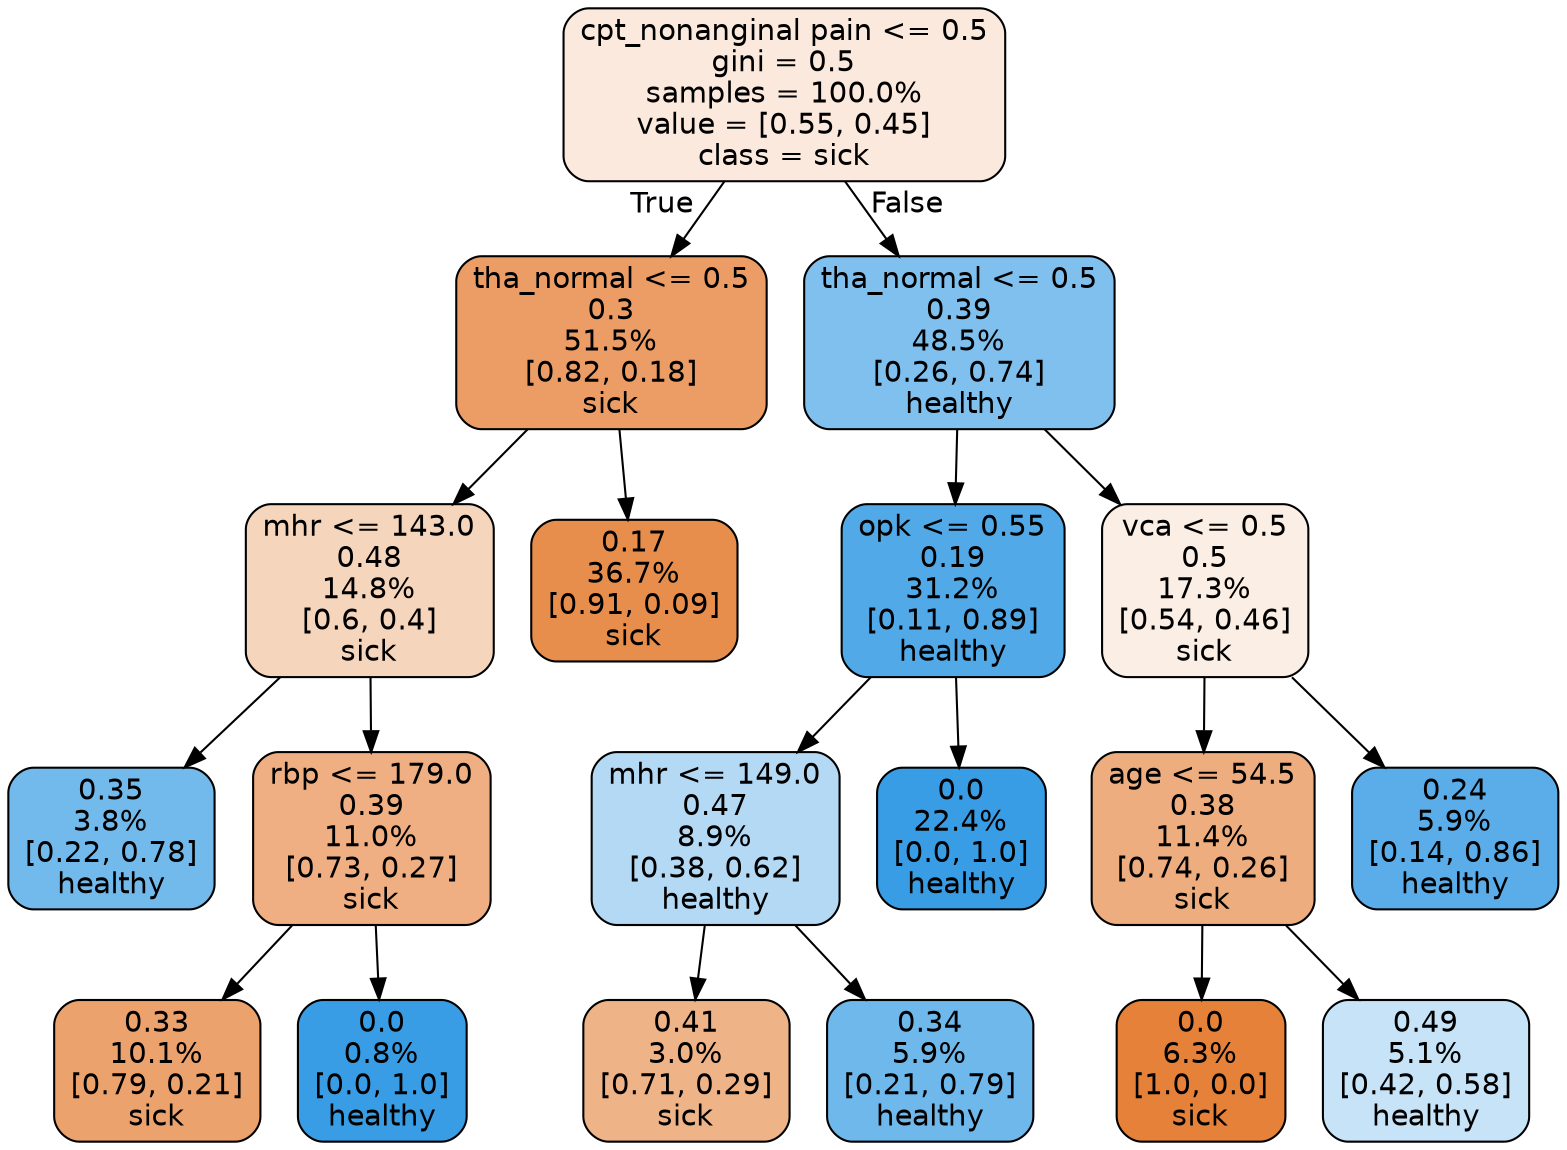 digraph Tree {
node [shape=box, style="filled, rounded", color="black", fontname="helvetica"] ;
edge [fontname="helvetica"] ;
0 [label="cpt_nonanginal pain <= 0.5\ngini = 0.5\nsamples = 100.0%\nvalue = [0.55, 0.45]\nclass = sick", fillcolor="#fae9dc"] ;
1 [label="tha_normal <= 0.5\n0.3\n51.5%\n[0.82, 0.18]\nsick", fillcolor="#eb9d65"] ;
0 -> 1 [labeldistance=2.5, labelangle=45, headlabel="True"] ;
7 [label="mhr <= 143.0\n0.48\n14.8%\n[0.6, 0.4]\nsick", fillcolor="#f6d5bd"] ;
1 -> 7 ;
13 [label="0.35\n3.8%\n[0.22, 0.78]\nhealthy", fillcolor="#72b9ec"] ;
7 -> 13 ;
14 [label="rbp <= 179.0\n0.39\n11.0%\n[0.73, 0.27]\nsick", fillcolor="#efaf82"] ;
7 -> 14 ;
17 [label="0.33\n10.1%\n[0.79, 0.21]\nsick", fillcolor="#eca26d"] ;
14 -> 17 ;
18 [label="0.0\n0.8%\n[0.0, 1.0]\nhealthy", fillcolor="#399de5"] ;
14 -> 18 ;
8 [label="0.17\n36.7%\n[0.91, 0.09]\nsick", fillcolor="#e88e4d"] ;
1 -> 8 ;
2 [label="tha_normal <= 0.5\n0.39\n48.5%\n[0.26, 0.74]\nhealthy", fillcolor="#7fc0ee"] ;
0 -> 2 [labeldistance=2.5, labelangle=-45, headlabel="False"] ;
3 [label="opk <= 0.55\n0.19\n31.2%\n[0.11, 0.89]\nhealthy", fillcolor="#51a9e8"] ;
2 -> 3 ;
11 [label="mhr <= 149.0\n0.47\n8.9%\n[0.38, 0.62]\nhealthy", fillcolor="#b3d9f5"] ;
3 -> 11 ;
15 [label="0.41\n3.0%\n[0.71, 0.29]\nsick", fillcolor="#efb388"] ;
11 -> 15 ;
16 [label="0.34\n5.9%\n[0.21, 0.79]\nhealthy", fillcolor="#6fb8ec"] ;
11 -> 16 ;
12 [label="0.0\n22.4%\n[0.0, 1.0]\nhealthy", fillcolor="#399de5"] ;
3 -> 12 ;
4 [label="vca <= 0.5\n0.5\n17.3%\n[0.54, 0.46]\nsick", fillcolor="#fbeee4"] ;
2 -> 4 ;
5 [label="age <= 54.5\n0.38\n11.4%\n[0.74, 0.26]\nsick", fillcolor="#eead7e"] ;
4 -> 5 ;
9 [label="0.0\n6.3%\n[1.0, 0.0]\nsick", fillcolor="#e58139"] ;
5 -> 9 ;
10 [label="0.49\n5.1%\n[0.42, 0.58]\nhealthy", fillcolor="#c6e3f8"] ;
5 -> 10 ;
6 [label="0.24\n5.9%\n[0.14, 0.86]\nhealthy", fillcolor="#5aade9"] ;
4 -> 6 ;
}